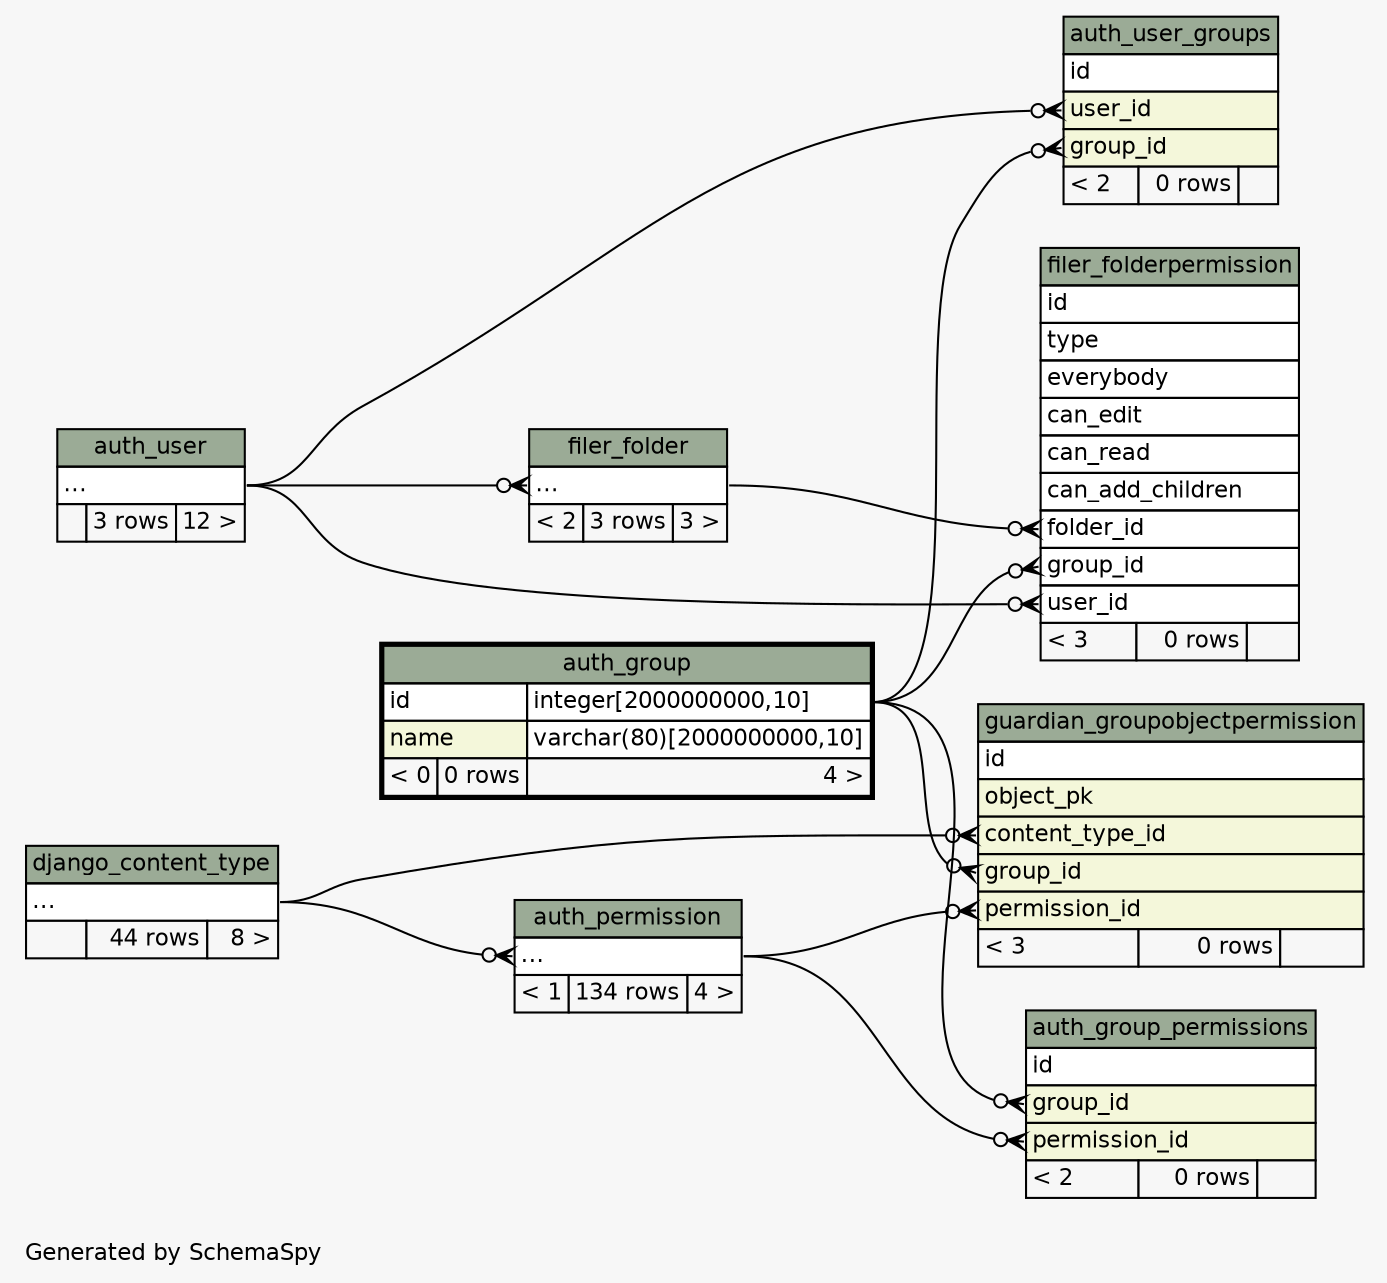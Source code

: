 // dot 2.38.0 on Windows 7 6.1
// SchemaSpy rev 590
digraph "twoDegreesRelationshipsDiagram" {
  graph [
    rankdir="RL"
    bgcolor="#f7f7f7"
    label="\nGenerated by SchemaSpy"
    labeljust="l"
    nodesep="0.18"
    ranksep="0.46"
    fontname="Helvetica"
    fontsize="11"
  ];
  node [
    fontname="Helvetica"
    fontsize="11"
    shape="plaintext"
  ];
  edge [
    arrowsize="0.8"
  ];
  "auth_group_permissions":"group_id":w -> "auth_group":"id.type":e [arrowhead=none dir=back arrowtail=crowodot];
  "auth_group_permissions":"permission_id":w -> "auth_permission":"elipses":e [arrowhead=none dir=back arrowtail=crowodot];
  "auth_permission":"elipses":w -> "django_content_type":"elipses":e [arrowhead=none dir=back arrowtail=crowodot];
  "auth_user_groups":"group_id":w -> "auth_group":"id.type":e [arrowhead=none dir=back arrowtail=crowodot];
  "auth_user_groups":"user_id":w -> "auth_user":"elipses":e [arrowhead=none dir=back arrowtail=crowodot];
  "filer_folder":"elipses":w -> "auth_user":"elipses":e [arrowhead=none dir=back arrowtail=crowodot];
  "filer_folderpermission":"folder_id":w -> "filer_folder":"elipses":e [arrowhead=none dir=back arrowtail=crowodot];
  "filer_folderpermission":"group_id":w -> "auth_group":"id.type":e [arrowhead=none dir=back arrowtail=crowodot];
  "filer_folderpermission":"user_id":w -> "auth_user":"elipses":e [arrowhead=none dir=back arrowtail=crowodot];
  "guardian_groupobjectpermission":"content_type_id":w -> "django_content_type":"elipses":e [arrowhead=none dir=back arrowtail=crowodot];
  "guardian_groupobjectpermission":"group_id":w -> "auth_group":"id.type":e [arrowhead=none dir=back arrowtail=crowodot];
  "guardian_groupobjectpermission":"permission_id":w -> "auth_permission":"elipses":e [arrowhead=none dir=back arrowtail=crowodot];
  "auth_group" [
    label=<
    <TABLE BORDER="2" CELLBORDER="1" CELLSPACING="0" BGCOLOR="#ffffff">
      <TR><TD COLSPAN="3" BGCOLOR="#9bab96" ALIGN="CENTER">auth_group</TD></TR>
      <TR><TD PORT="id" COLSPAN="2" ALIGN="LEFT">id</TD><TD PORT="id.type" ALIGN="LEFT">integer[2000000000,10]</TD></TR>
      <TR><TD PORT="name" COLSPAN="2" BGCOLOR="#f4f7da" ALIGN="LEFT">name</TD><TD PORT="name.type" ALIGN="LEFT">varchar(80)[2000000000,10]</TD></TR>
      <TR><TD ALIGN="LEFT" BGCOLOR="#f7f7f7">&lt; 0</TD><TD ALIGN="RIGHT" BGCOLOR="#f7f7f7">0 rows</TD><TD ALIGN="RIGHT" BGCOLOR="#f7f7f7">4 &gt;</TD></TR>
    </TABLE>>
    URL="auth_group.html"
    tooltip="auth_group"
  ];
  "auth_group_permissions" [
    label=<
    <TABLE BORDER="0" CELLBORDER="1" CELLSPACING="0" BGCOLOR="#ffffff">
      <TR><TD COLSPAN="3" BGCOLOR="#9bab96" ALIGN="CENTER">auth_group_permissions</TD></TR>
      <TR><TD PORT="id" COLSPAN="3" ALIGN="LEFT">id</TD></TR>
      <TR><TD PORT="group_id" COLSPAN="3" BGCOLOR="#f4f7da" ALIGN="LEFT">group_id</TD></TR>
      <TR><TD PORT="permission_id" COLSPAN="3" BGCOLOR="#f4f7da" ALIGN="LEFT">permission_id</TD></TR>
      <TR><TD ALIGN="LEFT" BGCOLOR="#f7f7f7">&lt; 2</TD><TD ALIGN="RIGHT" BGCOLOR="#f7f7f7">0 rows</TD><TD ALIGN="RIGHT" BGCOLOR="#f7f7f7">  </TD></TR>
    </TABLE>>
    URL="auth_group_permissions.html"
    tooltip="auth_group_permissions"
  ];
  "auth_permission" [
    label=<
    <TABLE BORDER="0" CELLBORDER="1" CELLSPACING="0" BGCOLOR="#ffffff">
      <TR><TD COLSPAN="3" BGCOLOR="#9bab96" ALIGN="CENTER">auth_permission</TD></TR>
      <TR><TD PORT="elipses" COLSPAN="3" ALIGN="LEFT">...</TD></TR>
      <TR><TD ALIGN="LEFT" BGCOLOR="#f7f7f7">&lt; 1</TD><TD ALIGN="RIGHT" BGCOLOR="#f7f7f7">134 rows</TD><TD ALIGN="RIGHT" BGCOLOR="#f7f7f7">4 &gt;</TD></TR>
    </TABLE>>
    URL="auth_permission.html"
    tooltip="auth_permission"
  ];
  "auth_user" [
    label=<
    <TABLE BORDER="0" CELLBORDER="1" CELLSPACING="0" BGCOLOR="#ffffff">
      <TR><TD COLSPAN="3" BGCOLOR="#9bab96" ALIGN="CENTER">auth_user</TD></TR>
      <TR><TD PORT="elipses" COLSPAN="3" ALIGN="LEFT">...</TD></TR>
      <TR><TD ALIGN="LEFT" BGCOLOR="#f7f7f7">  </TD><TD ALIGN="RIGHT" BGCOLOR="#f7f7f7">3 rows</TD><TD ALIGN="RIGHT" BGCOLOR="#f7f7f7">12 &gt;</TD></TR>
    </TABLE>>
    URL="auth_user.html"
    tooltip="auth_user"
  ];
  "auth_user_groups" [
    label=<
    <TABLE BORDER="0" CELLBORDER="1" CELLSPACING="0" BGCOLOR="#ffffff">
      <TR><TD COLSPAN="3" BGCOLOR="#9bab96" ALIGN="CENTER">auth_user_groups</TD></TR>
      <TR><TD PORT="id" COLSPAN="3" ALIGN="LEFT">id</TD></TR>
      <TR><TD PORT="user_id" COLSPAN="3" BGCOLOR="#f4f7da" ALIGN="LEFT">user_id</TD></TR>
      <TR><TD PORT="group_id" COLSPAN="3" BGCOLOR="#f4f7da" ALIGN="LEFT">group_id</TD></TR>
      <TR><TD ALIGN="LEFT" BGCOLOR="#f7f7f7">&lt; 2</TD><TD ALIGN="RIGHT" BGCOLOR="#f7f7f7">0 rows</TD><TD ALIGN="RIGHT" BGCOLOR="#f7f7f7">  </TD></TR>
    </TABLE>>
    URL="auth_user_groups.html"
    tooltip="auth_user_groups"
  ];
  "django_content_type" [
    label=<
    <TABLE BORDER="0" CELLBORDER="1" CELLSPACING="0" BGCOLOR="#ffffff">
      <TR><TD COLSPAN="3" BGCOLOR="#9bab96" ALIGN="CENTER">django_content_type</TD></TR>
      <TR><TD PORT="elipses" COLSPAN="3" ALIGN="LEFT">...</TD></TR>
      <TR><TD ALIGN="LEFT" BGCOLOR="#f7f7f7">  </TD><TD ALIGN="RIGHT" BGCOLOR="#f7f7f7">44 rows</TD><TD ALIGN="RIGHT" BGCOLOR="#f7f7f7">8 &gt;</TD></TR>
    </TABLE>>
    URL="django_content_type.html"
    tooltip="django_content_type"
  ];
  "filer_folder" [
    label=<
    <TABLE BORDER="0" CELLBORDER="1" CELLSPACING="0" BGCOLOR="#ffffff">
      <TR><TD COLSPAN="3" BGCOLOR="#9bab96" ALIGN="CENTER">filer_folder</TD></TR>
      <TR><TD PORT="elipses" COLSPAN="3" ALIGN="LEFT">...</TD></TR>
      <TR><TD ALIGN="LEFT" BGCOLOR="#f7f7f7">&lt; 2</TD><TD ALIGN="RIGHT" BGCOLOR="#f7f7f7">3 rows</TD><TD ALIGN="RIGHT" BGCOLOR="#f7f7f7">3 &gt;</TD></TR>
    </TABLE>>
    URL="filer_folder.html"
    tooltip="filer_folder"
  ];
  "filer_folderpermission" [
    label=<
    <TABLE BORDER="0" CELLBORDER="1" CELLSPACING="0" BGCOLOR="#ffffff">
      <TR><TD COLSPAN="3" BGCOLOR="#9bab96" ALIGN="CENTER">filer_folderpermission</TD></TR>
      <TR><TD PORT="id" COLSPAN="3" ALIGN="LEFT">id</TD></TR>
      <TR><TD PORT="type" COLSPAN="3" ALIGN="LEFT">type</TD></TR>
      <TR><TD PORT="everybody" COLSPAN="3" ALIGN="LEFT">everybody</TD></TR>
      <TR><TD PORT="can_edit" COLSPAN="3" ALIGN="LEFT">can_edit</TD></TR>
      <TR><TD PORT="can_read" COLSPAN="3" ALIGN="LEFT">can_read</TD></TR>
      <TR><TD PORT="can_add_children" COLSPAN="3" ALIGN="LEFT">can_add_children</TD></TR>
      <TR><TD PORT="folder_id" COLSPAN="3" ALIGN="LEFT">folder_id</TD></TR>
      <TR><TD PORT="group_id" COLSPAN="3" ALIGN="LEFT">group_id</TD></TR>
      <TR><TD PORT="user_id" COLSPAN="3" ALIGN="LEFT">user_id</TD></TR>
      <TR><TD ALIGN="LEFT" BGCOLOR="#f7f7f7">&lt; 3</TD><TD ALIGN="RIGHT" BGCOLOR="#f7f7f7">0 rows</TD><TD ALIGN="RIGHT" BGCOLOR="#f7f7f7">  </TD></TR>
    </TABLE>>
    URL="filer_folderpermission.html"
    tooltip="filer_folderpermission"
  ];
  "guardian_groupobjectpermission" [
    label=<
    <TABLE BORDER="0" CELLBORDER="1" CELLSPACING="0" BGCOLOR="#ffffff">
      <TR><TD COLSPAN="3" BGCOLOR="#9bab96" ALIGN="CENTER">guardian_groupobjectpermission</TD></TR>
      <TR><TD PORT="id" COLSPAN="3" ALIGN="LEFT">id</TD></TR>
      <TR><TD PORT="object_pk" COLSPAN="3" BGCOLOR="#f4f7da" ALIGN="LEFT">object_pk</TD></TR>
      <TR><TD PORT="content_type_id" COLSPAN="3" BGCOLOR="#f4f7da" ALIGN="LEFT">content_type_id</TD></TR>
      <TR><TD PORT="group_id" COLSPAN="3" BGCOLOR="#f4f7da" ALIGN="LEFT">group_id</TD></TR>
      <TR><TD PORT="permission_id" COLSPAN="3" BGCOLOR="#f4f7da" ALIGN="LEFT">permission_id</TD></TR>
      <TR><TD ALIGN="LEFT" BGCOLOR="#f7f7f7">&lt; 3</TD><TD ALIGN="RIGHT" BGCOLOR="#f7f7f7">0 rows</TD><TD ALIGN="RIGHT" BGCOLOR="#f7f7f7">  </TD></TR>
    </TABLE>>
    URL="guardian_groupobjectpermission.html"
    tooltip="guardian_groupobjectpermission"
  ];
}
